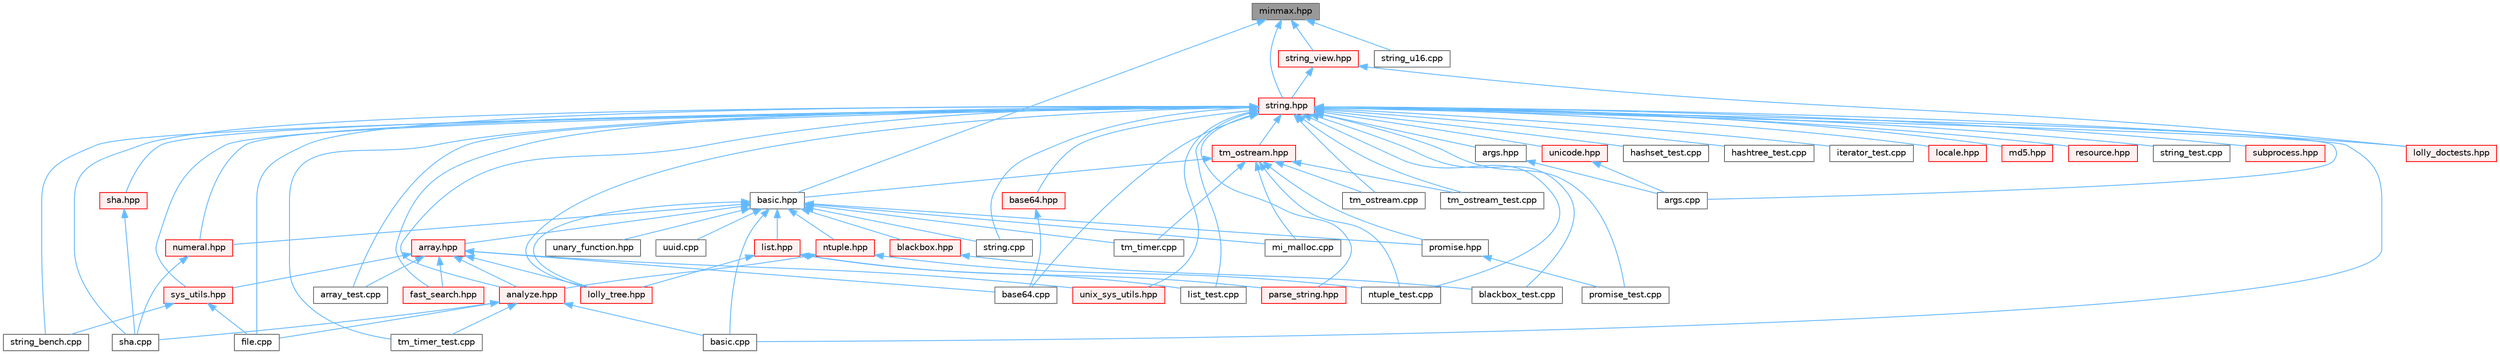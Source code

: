 digraph "minmax.hpp"
{
 // LATEX_PDF_SIZE
  bgcolor="transparent";
  edge [fontname=Helvetica,fontsize=10,labelfontname=Helvetica,labelfontsize=10];
  node [fontname=Helvetica,fontsize=10,shape=box,height=0.2,width=0.4];
  Node1 [id="Node000001",label="minmax.hpp",height=0.2,width=0.4,color="gray40", fillcolor="grey60", style="filled", fontcolor="black",tooltip=" "];
  Node1 -> Node2 [id="edge1_Node000001_Node000002",dir="back",color="steelblue1",style="solid",tooltip=" "];
  Node2 [id="Node000002",label="basic.hpp",height=0.2,width=0.4,color="grey40", fillcolor="white", style="filled",URL="$basic_8hpp.html",tooltip=" "];
  Node2 -> Node3 [id="edge2_Node000002_Node000003",dir="back",color="steelblue1",style="solid",tooltip=" "];
  Node3 [id="Node000003",label="array.hpp",height=0.2,width=0.4,color="red", fillcolor="#FFF0F0", style="filled",URL="$array_8hpp.html",tooltip=" "];
  Node3 -> Node4 [id="edge3_Node000003_Node000004",dir="back",color="steelblue1",style="solid",tooltip=" "];
  Node4 [id="Node000004",label="analyze.hpp",height=0.2,width=0.4,color="red", fillcolor="#FFF0F0", style="filled",URL="$analyze_8hpp.html",tooltip=" "];
  Node4 -> Node8 [id="edge4_Node000004_Node000008",dir="back",color="steelblue1",style="solid",tooltip=" "];
  Node8 [id="Node000008",label="basic.cpp",height=0.2,width=0.4,color="grey40", fillcolor="white", style="filled",URL="$basic_8cpp.html",tooltip=" "];
  Node4 -> Node10 [id="edge5_Node000004_Node000010",dir="back",color="steelblue1",style="solid",tooltip=" "];
  Node10 [id="Node000010",label="file.cpp",height=0.2,width=0.4,color="grey40", fillcolor="white", style="filled",URL="$file_8cpp.html",tooltip=" "];
  Node4 -> Node16 [id="edge6_Node000004_Node000016",dir="back",color="steelblue1",style="solid",tooltip=" "];
  Node16 [id="Node000016",label="sha.cpp",height=0.2,width=0.4,color="grey40", fillcolor="white", style="filled",URL="$sha_8cpp.html",tooltip=" "];
  Node4 -> Node17 [id="edge7_Node000004_Node000017",dir="back",color="steelblue1",style="solid",tooltip=" "];
  Node17 [id="Node000017",label="tm_timer_test.cpp",height=0.2,width=0.4,color="grey40", fillcolor="white", style="filled",URL="$tm__timer__test_8cpp.html",tooltip=" "];
  Node3 -> Node22 [id="edge8_Node000003_Node000022",dir="back",color="steelblue1",style="solid",tooltip=" "];
  Node22 [id="Node000022",label="array_test.cpp",height=0.2,width=0.4,color="grey40", fillcolor="white", style="filled",URL="$array__test_8cpp.html",tooltip=" "];
  Node3 -> Node23 [id="edge9_Node000003_Node000023",dir="back",color="steelblue1",style="solid",tooltip=" "];
  Node23 [id="Node000023",label="base64.cpp",height=0.2,width=0.4,color="grey40", fillcolor="white", style="filled",URL="$base64_8cpp.html",tooltip=" "];
  Node3 -> Node24 [id="edge10_Node000003_Node000024",dir="back",color="steelblue1",style="solid",tooltip=" "];
  Node24 [id="Node000024",label="fast_search.hpp",height=0.2,width=0.4,color="red", fillcolor="#FFF0F0", style="filled",URL="$fast__search_8hpp.html",tooltip=" "];
  Node3 -> Node26 [id="edge11_Node000003_Node000026",dir="back",color="steelblue1",style="solid",tooltip=" "];
  Node26 [id="Node000026",label="lolly_tree.hpp",height=0.2,width=0.4,color="red", fillcolor="#FFF0F0", style="filled",URL="$lolly__tree_8hpp.html",tooltip=" "];
  Node3 -> Node80 [id="edge12_Node000003_Node000080",dir="back",color="steelblue1",style="solid",tooltip=" "];
  Node80 [id="Node000080",label="sys_utils.hpp",height=0.2,width=0.4,color="red", fillcolor="#FFF0F0", style="filled",URL="$sys__utils_8hpp.html",tooltip=" "];
  Node80 -> Node10 [id="edge13_Node000080_Node000010",dir="back",color="steelblue1",style="solid",tooltip=" "];
  Node80 -> Node82 [id="edge14_Node000080_Node000082",dir="back",color="steelblue1",style="solid",tooltip=" "];
  Node82 [id="Node000082",label="string_bench.cpp",height=0.2,width=0.4,color="grey40", fillcolor="white", style="filled",URL="$string__bench_8cpp.html",tooltip=" "];
  Node3 -> Node84 [id="edge15_Node000003_Node000084",dir="back",color="steelblue1",style="solid",tooltip=" "];
  Node84 [id="Node000084",label="unix_sys_utils.hpp",height=0.2,width=0.4,color="red", fillcolor="#FFF0F0", style="filled",URL="$unix__sys__utils_8hpp.html",tooltip=" "];
  Node2 -> Node8 [id="edge16_Node000002_Node000008",dir="back",color="steelblue1",style="solid",tooltip=" "];
  Node2 -> Node86 [id="edge17_Node000002_Node000086",dir="back",color="steelblue1",style="solid",tooltip=" "];
  Node86 [id="Node000086",label="blackbox.hpp",height=0.2,width=0.4,color="red", fillcolor="#FFF0F0", style="filled",URL="$blackbox_8hpp.html",tooltip=" "];
  Node86 -> Node45 [id="edge18_Node000086_Node000045",dir="back",color="steelblue1",style="solid",tooltip=" "];
  Node45 [id="Node000045",label="blackbox_test.cpp",height=0.2,width=0.4,color="grey40", fillcolor="white", style="filled",URL="$blackbox__test_8cpp.html",tooltip=" "];
  Node2 -> Node87 [id="edge19_Node000002_Node000087",dir="back",color="steelblue1",style="solid",tooltip=" "];
  Node87 [id="Node000087",label="list.hpp",height=0.2,width=0.4,color="red", fillcolor="#FFF0F0", style="filled",URL="$list_8hpp.html",tooltip=" "];
  Node87 -> Node52 [id="edge20_Node000087_Node000052",dir="back",color="steelblue1",style="solid",tooltip=" "];
  Node52 [id="Node000052",label="list_test.cpp",height=0.2,width=0.4,color="grey40", fillcolor="white", style="filled",URL="$list__test_8cpp.html",tooltip=" "];
  Node87 -> Node26 [id="edge21_Node000087_Node000026",dir="back",color="steelblue1",style="solid",tooltip=" "];
  Node87 -> Node104 [id="edge22_Node000087_Node000104",dir="back",color="steelblue1",style="solid",tooltip=" "];
  Node104 [id="Node000104",label="parse_string.hpp",height=0.2,width=0.4,color="red", fillcolor="#FFF0F0", style="filled",URL="$parse__string_8hpp.html",tooltip=" "];
  Node2 -> Node26 [id="edge23_Node000002_Node000026",dir="back",color="steelblue1",style="solid",tooltip=" "];
  Node2 -> Node105 [id="edge24_Node000002_Node000105",dir="back",color="steelblue1",style="solid",tooltip=" "];
  Node105 [id="Node000105",label="mi_malloc.cpp",height=0.2,width=0.4,color="grey40", fillcolor="white", style="filled",URL="$mi__malloc_8cpp.html",tooltip=" "];
  Node2 -> Node106 [id="edge25_Node000002_Node000106",dir="back",color="steelblue1",style="solid",tooltip=" "];
  Node106 [id="Node000106",label="ntuple.hpp",height=0.2,width=0.4,color="red", fillcolor="#FFF0F0", style="filled",URL="$ntuple_8hpp.html",tooltip=" "];
  Node106 -> Node4 [id="edge26_Node000106_Node000004",dir="back",color="steelblue1",style="solid",tooltip=" "];
  Node106 -> Node53 [id="edge27_Node000106_Node000053",dir="back",color="steelblue1",style="solid",tooltip=" "];
  Node53 [id="Node000053",label="ntuple_test.cpp",height=0.2,width=0.4,color="grey40", fillcolor="white", style="filled",URL="$ntuple__test_8cpp.html",tooltip=" "];
  Node2 -> Node107 [id="edge28_Node000002_Node000107",dir="back",color="steelblue1",style="solid",tooltip=" "];
  Node107 [id="Node000107",label="numeral.hpp",height=0.2,width=0.4,color="red", fillcolor="#FFF0F0", style="filled",URL="$numeral_8hpp.html",tooltip=" "];
  Node107 -> Node16 [id="edge29_Node000107_Node000016",dir="back",color="steelblue1",style="solid",tooltip=" "];
  Node2 -> Node108 [id="edge30_Node000002_Node000108",dir="back",color="steelblue1",style="solid",tooltip=" "];
  Node108 [id="Node000108",label="promise.hpp",height=0.2,width=0.4,color="grey40", fillcolor="white", style="filled",URL="$promise_8hpp.html",tooltip=" "];
  Node108 -> Node56 [id="edge31_Node000108_Node000056",dir="back",color="steelblue1",style="solid",tooltip=" "];
  Node56 [id="Node000056",label="promise_test.cpp",height=0.2,width=0.4,color="grey40", fillcolor="white", style="filled",URL="$promise__test_8cpp.html",tooltip=" "];
  Node2 -> Node109 [id="edge32_Node000002_Node000109",dir="back",color="steelblue1",style="solid",tooltip=" "];
  Node109 [id="Node000109",label="string.cpp",height=0.2,width=0.4,color="grey40", fillcolor="white", style="filled",URL="$string_8cpp.html",tooltip=" "];
  Node2 -> Node77 [id="edge33_Node000002_Node000077",dir="back",color="steelblue1",style="solid",tooltip=" "];
  Node77 [id="Node000077",label="tm_timer.cpp",height=0.2,width=0.4,color="grey40", fillcolor="white", style="filled",URL="$tm__timer_8cpp.html",tooltip=" "];
  Node2 -> Node110 [id="edge34_Node000002_Node000110",dir="back",color="steelblue1",style="solid",tooltip=" "];
  Node110 [id="Node000110",label="unary_function.hpp",height=0.2,width=0.4,color="grey40", fillcolor="white", style="filled",URL="$unary__function_8hpp.html",tooltip=" "];
  Node2 -> Node111 [id="edge35_Node000002_Node000111",dir="back",color="steelblue1",style="solid",tooltip=" "];
  Node111 [id="Node000111",label="uuid.cpp",height=0.2,width=0.4,color="grey40", fillcolor="white", style="filled",URL="$uuid_8cpp.html",tooltip=" "];
  Node1 -> Node112 [id="edge36_Node000001_Node000112",dir="back",color="steelblue1",style="solid",tooltip=" "];
  Node112 [id="Node000112",label="string.hpp",height=0.2,width=0.4,color="red", fillcolor="#FFF0F0", style="filled",URL="$string_8hpp.html",tooltip=" "];
  Node112 -> Node4 [id="edge37_Node000112_Node000004",dir="back",color="steelblue1",style="solid",tooltip=" "];
  Node112 -> Node113 [id="edge38_Node000112_Node000113",dir="back",color="steelblue1",style="solid",tooltip=" "];
  Node113 [id="Node000113",label="args.cpp",height=0.2,width=0.4,color="grey40", fillcolor="white", style="filled",URL="$args_8cpp.html",tooltip=" "];
  Node112 -> Node114 [id="edge39_Node000112_Node000114",dir="back",color="steelblue1",style="solid",tooltip=" "];
  Node114 [id="Node000114",label="args.hpp",height=0.2,width=0.4,color="grey40", fillcolor="white", style="filled",URL="$args_8hpp.html",tooltip=" "];
  Node114 -> Node113 [id="edge40_Node000114_Node000113",dir="back",color="steelblue1",style="solid",tooltip=" "];
  Node112 -> Node22 [id="edge41_Node000112_Node000022",dir="back",color="steelblue1",style="solid",tooltip=" "];
  Node112 -> Node23 [id="edge42_Node000112_Node000023",dir="back",color="steelblue1",style="solid",tooltip=" "];
  Node112 -> Node115 [id="edge43_Node000112_Node000115",dir="back",color="steelblue1",style="solid",tooltip=" "];
  Node115 [id="Node000115",label="base64.hpp",height=0.2,width=0.4,color="red", fillcolor="#FFF0F0", style="filled",URL="$base64_8hpp.html",tooltip=" "];
  Node115 -> Node23 [id="edge44_Node000115_Node000023",dir="back",color="steelblue1",style="solid",tooltip=" "];
  Node112 -> Node8 [id="edge45_Node000112_Node000008",dir="back",color="steelblue1",style="solid",tooltip=" "];
  Node112 -> Node45 [id="edge46_Node000112_Node000045",dir="back",color="steelblue1",style="solid",tooltip=" "];
  Node112 -> Node24 [id="edge47_Node000112_Node000024",dir="back",color="steelblue1",style="solid",tooltip=" "];
  Node112 -> Node10 [id="edge48_Node000112_Node000010",dir="back",color="steelblue1",style="solid",tooltip=" "];
  Node112 -> Node49 [id="edge49_Node000112_Node000049",dir="back",color="steelblue1",style="solid",tooltip=" "];
  Node49 [id="Node000049",label="hashset_test.cpp",height=0.2,width=0.4,color="grey40", fillcolor="white", style="filled",URL="$hashset__test_8cpp.html",tooltip=" "];
  Node112 -> Node50 [id="edge50_Node000112_Node000050",dir="back",color="steelblue1",style="solid",tooltip=" "];
  Node50 [id="Node000050",label="hashtree_test.cpp",height=0.2,width=0.4,color="grey40", fillcolor="white", style="filled",URL="$hashtree__test_8cpp.html",tooltip=" "];
  Node112 -> Node51 [id="edge51_Node000112_Node000051",dir="back",color="steelblue1",style="solid",tooltip=" "];
  Node51 [id="Node000051",label="iterator_test.cpp",height=0.2,width=0.4,color="grey40", fillcolor="white", style="filled",URL="$iterator__test_8cpp.html",tooltip=" "];
  Node112 -> Node52 [id="edge52_Node000112_Node000052",dir="back",color="steelblue1",style="solid",tooltip=" "];
  Node112 -> Node116 [id="edge53_Node000112_Node000116",dir="back",color="steelblue1",style="solid",tooltip=" "];
  Node116 [id="Node000116",label="locale.hpp",height=0.2,width=0.4,color="red", fillcolor="#FFF0F0", style="filled",URL="$locale_8hpp.html",tooltip=" "];
  Node112 -> Node42 [id="edge54_Node000112_Node000042",dir="back",color="steelblue1",style="solid",tooltip=" "];
  Node42 [id="Node000042",label="lolly_doctests.hpp",height=0.2,width=0.4,color="red", fillcolor="#FFF0F0", style="filled",URL="$lolly__doctests_8hpp.html",tooltip=" "];
  Node112 -> Node26 [id="edge55_Node000112_Node000026",dir="back",color="steelblue1",style="solid",tooltip=" "];
  Node112 -> Node68 [id="edge56_Node000112_Node000068",dir="back",color="steelblue1",style="solid",tooltip=" "];
  Node68 [id="Node000068",label="md5.hpp",height=0.2,width=0.4,color="red", fillcolor="#FFF0F0", style="filled",URL="$md5_8hpp.html",tooltip=" "];
  Node112 -> Node53 [id="edge57_Node000112_Node000053",dir="back",color="steelblue1",style="solid",tooltip=" "];
  Node112 -> Node107 [id="edge58_Node000112_Node000107",dir="back",color="steelblue1",style="solid",tooltip=" "];
  Node112 -> Node104 [id="edge59_Node000112_Node000104",dir="back",color="steelblue1",style="solid",tooltip=" "];
  Node112 -> Node56 [id="edge60_Node000112_Node000056",dir="back",color="steelblue1",style="solid",tooltip=" "];
  Node112 -> Node99 [id="edge61_Node000112_Node000099",dir="back",color="steelblue1",style="solid",tooltip=" "];
  Node99 [id="Node000099",label="resource.hpp",height=0.2,width=0.4,color="red", fillcolor="#FFF0F0", style="filled",URL="$resource_8hpp.html",tooltip=" "];
  Node112 -> Node16 [id="edge62_Node000112_Node000016",dir="back",color="steelblue1",style="solid",tooltip=" "];
  Node112 -> Node69 [id="edge63_Node000112_Node000069",dir="back",color="steelblue1",style="solid",tooltip=" "];
  Node69 [id="Node000069",label="sha.hpp",height=0.2,width=0.4,color="red", fillcolor="#FFF0F0", style="filled",URL="$sha_8hpp.html",tooltip=" "];
  Node69 -> Node16 [id="edge64_Node000069_Node000016",dir="back",color="steelblue1",style="solid",tooltip=" "];
  Node112 -> Node109 [id="edge65_Node000112_Node000109",dir="back",color="steelblue1",style="solid",tooltip=" "];
  Node112 -> Node82 [id="edge66_Node000112_Node000082",dir="back",color="steelblue1",style="solid",tooltip=" "];
  Node112 -> Node59 [id="edge67_Node000112_Node000059",dir="back",color="steelblue1",style="solid",tooltip=" "];
  Node59 [id="Node000059",label="string_test.cpp",height=0.2,width=0.4,color="grey40", fillcolor="white", style="filled",URL="$string__test_8cpp.html",tooltip=" "];
  Node112 -> Node117 [id="edge68_Node000112_Node000117",dir="back",color="steelblue1",style="solid",tooltip=" "];
  Node117 [id="Node000117",label="subprocess.hpp",height=0.2,width=0.4,color="red", fillcolor="#FFF0F0", style="filled",URL="$subprocess_8hpp.html",tooltip=" "];
  Node112 -> Node80 [id="edge69_Node000112_Node000080",dir="back",color="steelblue1",style="solid",tooltip=" "];
  Node112 -> Node119 [id="edge70_Node000112_Node000119",dir="back",color="steelblue1",style="solid",tooltip=" "];
  Node119 [id="Node000119",label="tm_ostream.cpp",height=0.2,width=0.4,color="grey40", fillcolor="white", style="filled",URL="$tm__ostream_8cpp.html",tooltip=" "];
  Node112 -> Node120 [id="edge71_Node000112_Node000120",dir="back",color="steelblue1",style="solid",tooltip=" "];
  Node120 [id="Node000120",label="tm_ostream.hpp",height=0.2,width=0.4,color="red", fillcolor="#FFF0F0", style="filled",URL="$tm__ostream_8hpp.html",tooltip=" "];
  Node120 -> Node2 [id="edge72_Node000120_Node000002",dir="back",color="steelblue1",style="solid",tooltip=" "];
  Node120 -> Node105 [id="edge73_Node000120_Node000105",dir="back",color="steelblue1",style="solid",tooltip=" "];
  Node120 -> Node53 [id="edge74_Node000120_Node000053",dir="back",color="steelblue1",style="solid",tooltip=" "];
  Node120 -> Node108 [id="edge75_Node000120_Node000108",dir="back",color="steelblue1",style="solid",tooltip=" "];
  Node120 -> Node119 [id="edge76_Node000120_Node000119",dir="back",color="steelblue1",style="solid",tooltip=" "];
  Node120 -> Node64 [id="edge77_Node000120_Node000064",dir="back",color="steelblue1",style="solid",tooltip=" "];
  Node64 [id="Node000064",label="tm_ostream_test.cpp",height=0.2,width=0.4,color="grey40", fillcolor="white", style="filled",URL="$tm__ostream__test_8cpp.html",tooltip=" "];
  Node120 -> Node77 [id="edge78_Node000120_Node000077",dir="back",color="steelblue1",style="solid",tooltip=" "];
  Node112 -> Node64 [id="edge79_Node000112_Node000064",dir="back",color="steelblue1",style="solid",tooltip=" "];
  Node112 -> Node17 [id="edge80_Node000112_Node000017",dir="back",color="steelblue1",style="solid",tooltip=" "];
  Node112 -> Node124 [id="edge81_Node000112_Node000124",dir="back",color="steelblue1",style="solid",tooltip=" "];
  Node124 [id="Node000124",label="unicode.hpp",height=0.2,width=0.4,color="red", fillcolor="#FFF0F0", style="filled",URL="$unicode_8hpp.html",tooltip=" "];
  Node124 -> Node113 [id="edge82_Node000124_Node000113",dir="back",color="steelblue1",style="solid",tooltip=" "];
  Node112 -> Node84 [id="edge83_Node000112_Node000084",dir="back",color="steelblue1",style="solid",tooltip=" "];
  Node1 -> Node127 [id="edge84_Node000001_Node000127",dir="back",color="steelblue1",style="solid",tooltip=" "];
  Node127 [id="Node000127",label="string_u16.cpp",height=0.2,width=0.4,color="grey40", fillcolor="white", style="filled",URL="$string__u16_8cpp.html",tooltip=" "];
  Node1 -> Node128 [id="edge85_Node000001_Node000128",dir="back",color="steelblue1",style="solid",tooltip=" "];
  Node128 [id="Node000128",label="string_view.hpp",height=0.2,width=0.4,color="red", fillcolor="#FFF0F0", style="filled",URL="$string__view_8hpp.html",tooltip=" "];
  Node128 -> Node42 [id="edge86_Node000128_Node000042",dir="back",color="steelblue1",style="solid",tooltip=" "];
  Node128 -> Node112 [id="edge87_Node000128_Node000112",dir="back",color="steelblue1",style="solid",tooltip=" "];
}
